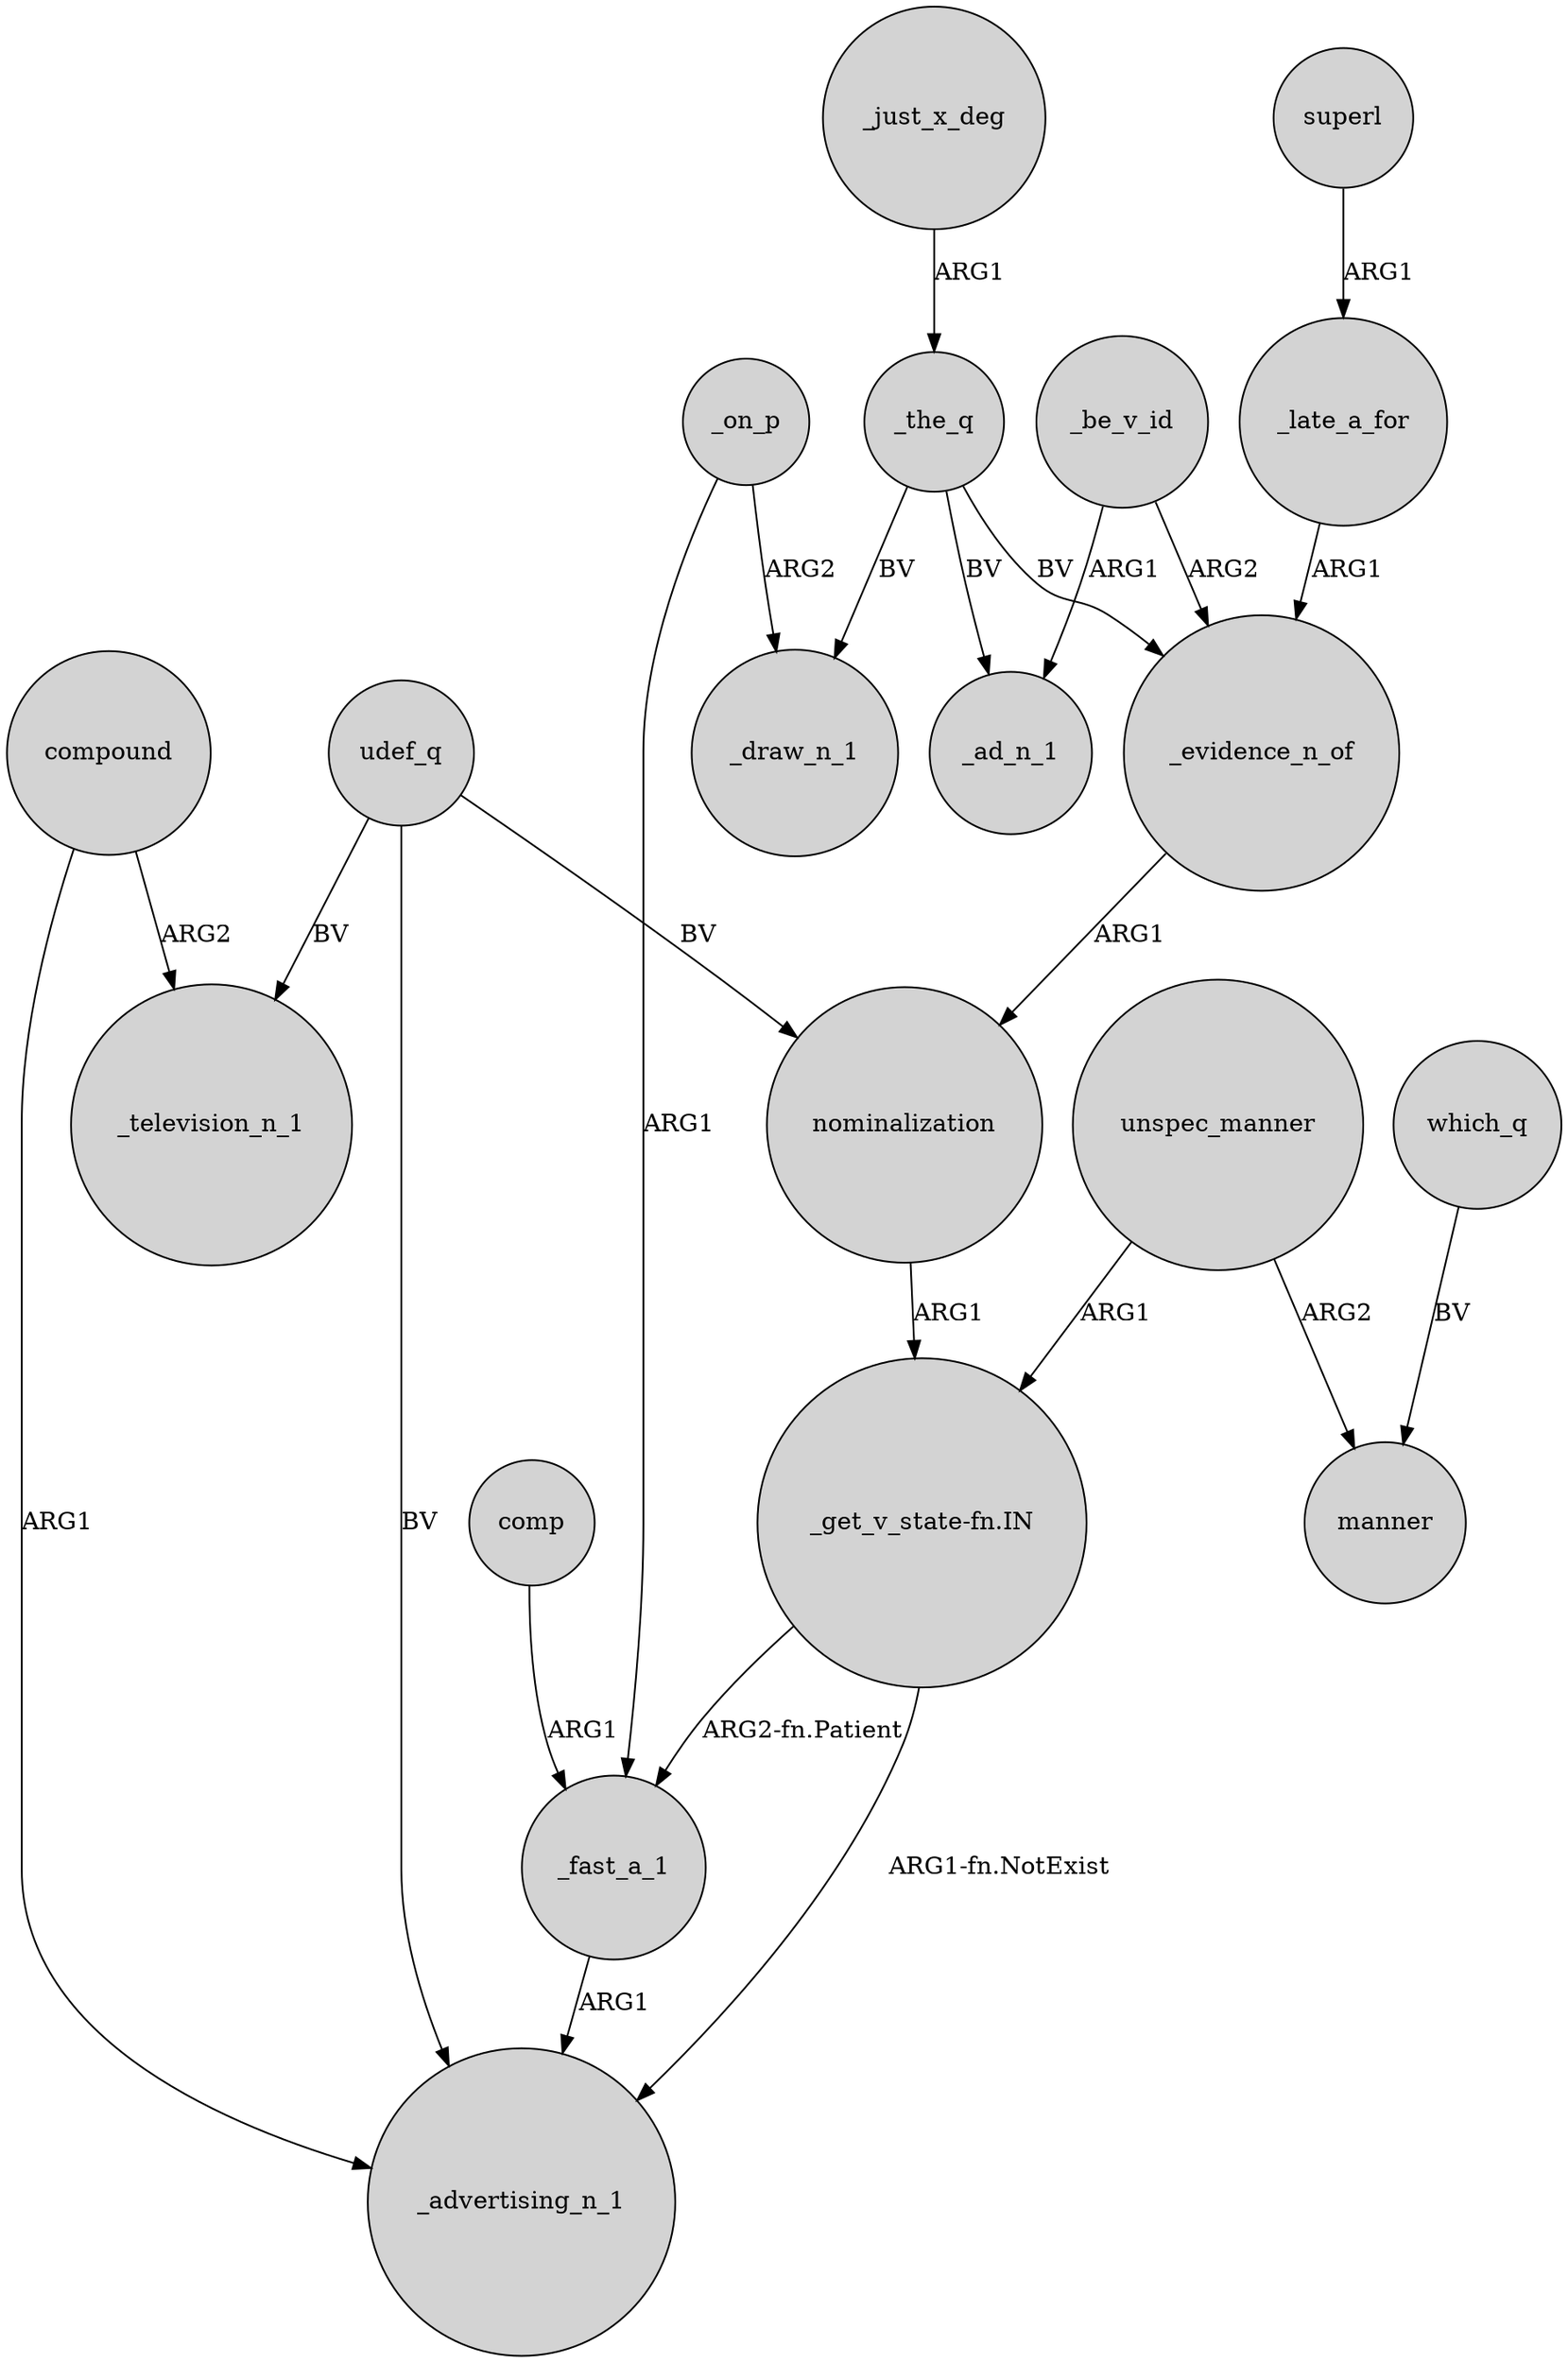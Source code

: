 digraph {
	node [shape=circle style=filled]
	_late_a_for -> _evidence_n_of [label=ARG1]
	udef_q -> _television_n_1 [label=BV]
	_on_p -> _draw_n_1 [label=ARG2]
	_the_q -> _evidence_n_of [label=BV]
	superl -> _late_a_for [label=ARG1]
	_on_p -> _fast_a_1 [label=ARG1]
	which_q -> manner [label=BV]
	_be_v_id -> _ad_n_1 [label=ARG1]
	_the_q -> _draw_n_1 [label=BV]
	_fast_a_1 -> _advertising_n_1 [label=ARG1]
	udef_q -> _advertising_n_1 [label=BV]
	_evidence_n_of -> nominalization [label=ARG1]
	_the_q -> _ad_n_1 [label=BV]
	_just_x_deg -> _the_q [label=ARG1]
	_be_v_id -> _evidence_n_of [label=ARG2]
	nominalization -> "_get_v_state-fn.IN" [label=ARG1]
	udef_q -> nominalization [label=BV]
	unspec_manner -> "_get_v_state-fn.IN" [label=ARG1]
	"_get_v_state-fn.IN" -> _fast_a_1 [label="ARG2-fn.Patient"]
	"_get_v_state-fn.IN" -> _advertising_n_1 [label="ARG1-fn.NotExist"]
	unspec_manner -> manner [label=ARG2]
	compound -> _advertising_n_1 [label=ARG1]
	compound -> _television_n_1 [label=ARG2]
	comp -> _fast_a_1 [label=ARG1]
}
